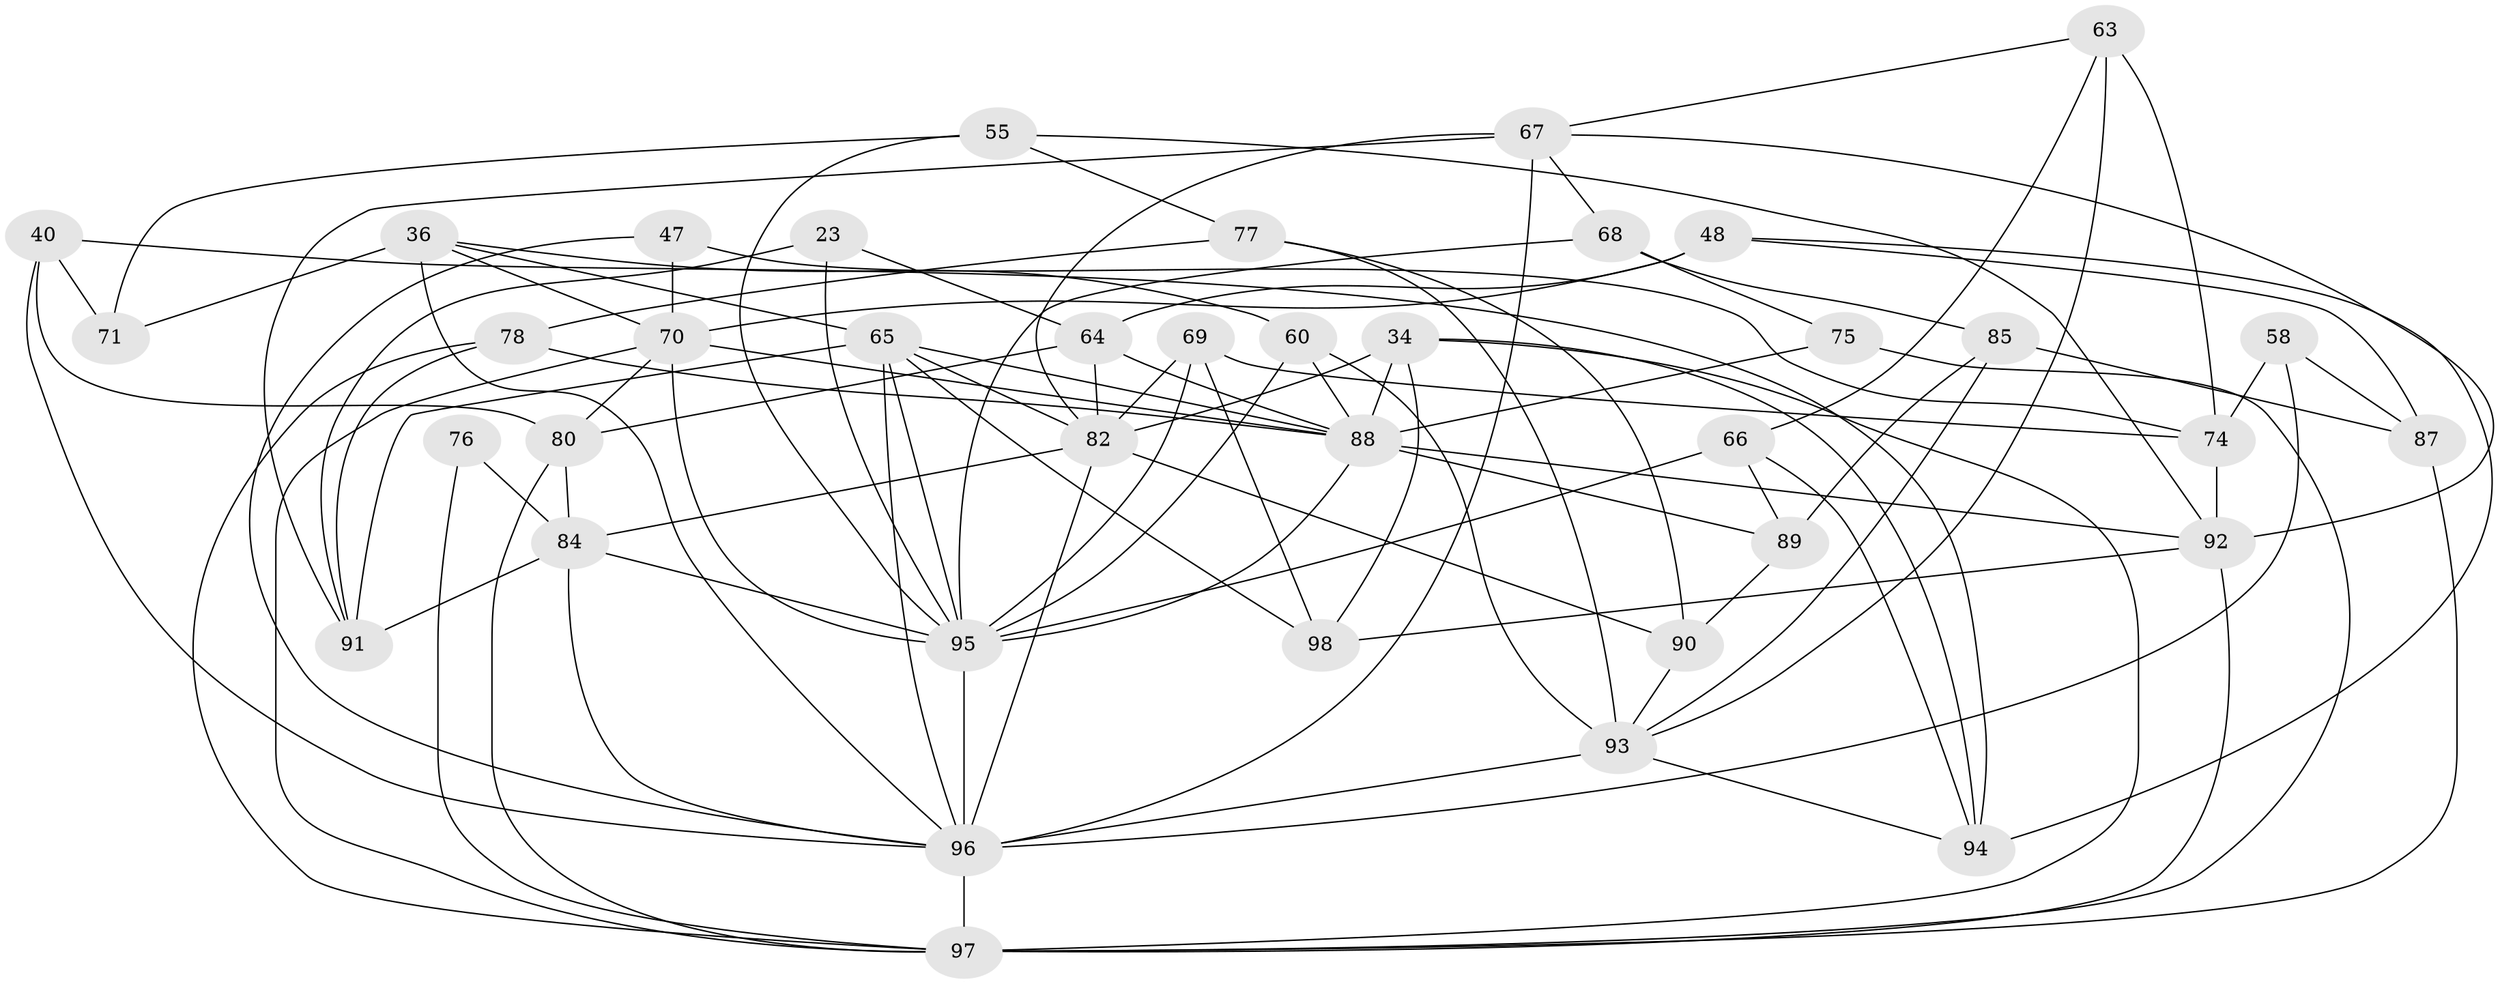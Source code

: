 // original degree distribution, {4: 1.0}
// Generated by graph-tools (version 1.1) at 2025/01/03/04/25 22:01:11]
// undirected, 39 vertices, 100 edges
graph export_dot {
graph [start="1"]
  node [color=gray90,style=filled];
  23;
  34 [super="+19"];
  36 [super="+22"];
  40;
  47;
  48 [super="+3"];
  55;
  58;
  60;
  63;
  64 [super="+10"];
  65 [super="+18+29"];
  66;
  67 [super="+45+15"];
  68;
  69;
  70 [super="+30+41"];
  71;
  74 [super="+1"];
  75 [super="+2"];
  76;
  77;
  78;
  80 [super="+32"];
  82 [super="+81"];
  84 [super="+6+52+33"];
  85;
  87;
  88 [super="+4+35+50+72"];
  89;
  90;
  91 [super="+12"];
  92 [super="+38"];
  93 [super="+73"];
  94 [super="+83"];
  95 [super="+17+43+56+57"];
  96 [super="+61+62+49+16"];
  97 [super="+37+53+54+79+86"];
  98;
  23 -- 64;
  23 -- 91 [weight=2];
  23 -- 95;
  34 -- 94 [weight=2];
  34 -- 88;
  34 -- 82;
  34 -- 98;
  34 -- 97;
  36 -- 71 [weight=2];
  36 -- 65;
  36 -- 60;
  36 -- 70;
  36 -- 96;
  40 -- 71;
  40 -- 80;
  40 -- 94;
  40 -- 96;
  47 -- 70 [weight=2];
  47 -- 74;
  47 -- 96;
  48 -- 64 [weight=2];
  48 -- 94;
  48 -- 87;
  48 -- 70 [weight=2];
  55 -- 71;
  55 -- 92;
  55 -- 77;
  55 -- 95;
  58 -- 87;
  58 -- 74 [weight=2];
  58 -- 96;
  60 -- 88;
  60 -- 95;
  60 -- 93;
  63 -- 66;
  63 -- 67;
  63 -- 74;
  63 -- 93;
  64 -- 80;
  64 -- 88;
  64 -- 82;
  65 -- 95;
  65 -- 88 [weight=3];
  65 -- 98;
  65 -- 96;
  65 -- 82 [weight=2];
  65 -- 91;
  66 -- 89;
  66 -- 94;
  66 -- 95;
  67 -- 68;
  67 -- 82;
  67 -- 91;
  67 -- 92;
  67 -- 96 [weight=5];
  68 -- 85;
  68 -- 75;
  68 -- 95;
  69 -- 98;
  69 -- 95;
  69 -- 82;
  69 -- 74;
  70 -- 88 [weight=3];
  70 -- 80;
  70 -- 95 [weight=2];
  70 -- 97 [weight=3];
  74 -- 92;
  75 -- 88 [weight=4];
  75 -- 97;
  76 -- 84 [weight=3];
  76 -- 97;
  77 -- 90;
  77 -- 78;
  77 -- 93;
  78 -- 91;
  78 -- 88;
  78 -- 97;
  80 -- 97;
  80 -- 84 [weight=2];
  82 -- 84 [weight=2];
  82 -- 90;
  82 -- 96;
  84 -- 91;
  84 -- 95 [weight=3];
  84 -- 96;
  85 -- 93;
  85 -- 87;
  85 -- 89;
  87 -- 97;
  88 -- 89;
  88 -- 92 [weight=2];
  88 -- 95;
  89 -- 90;
  90 -- 93;
  92 -- 97 [weight=2];
  92 -- 98;
  93 -- 96 [weight=2];
  93 -- 94;
  95 -- 96 [weight=5];
  96 -- 97 [weight=3];
}
